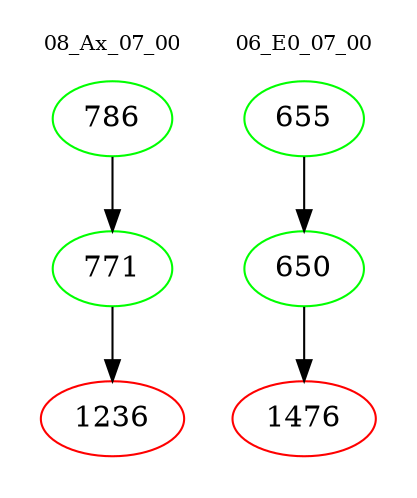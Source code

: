 digraph{
subgraph cluster_0 {
color = white
label = "08_Ax_07_00";
fontsize=10;
T0_786 [label="786", color="green"]
T0_786 -> T0_771 [color="black"]
T0_771 [label="771", color="green"]
T0_771 -> T0_1236 [color="black"]
T0_1236 [label="1236", color="red"]
}
subgraph cluster_1 {
color = white
label = "06_E0_07_00";
fontsize=10;
T1_655 [label="655", color="green"]
T1_655 -> T1_650 [color="black"]
T1_650 [label="650", color="green"]
T1_650 -> T1_1476 [color="black"]
T1_1476 [label="1476", color="red"]
}
}
